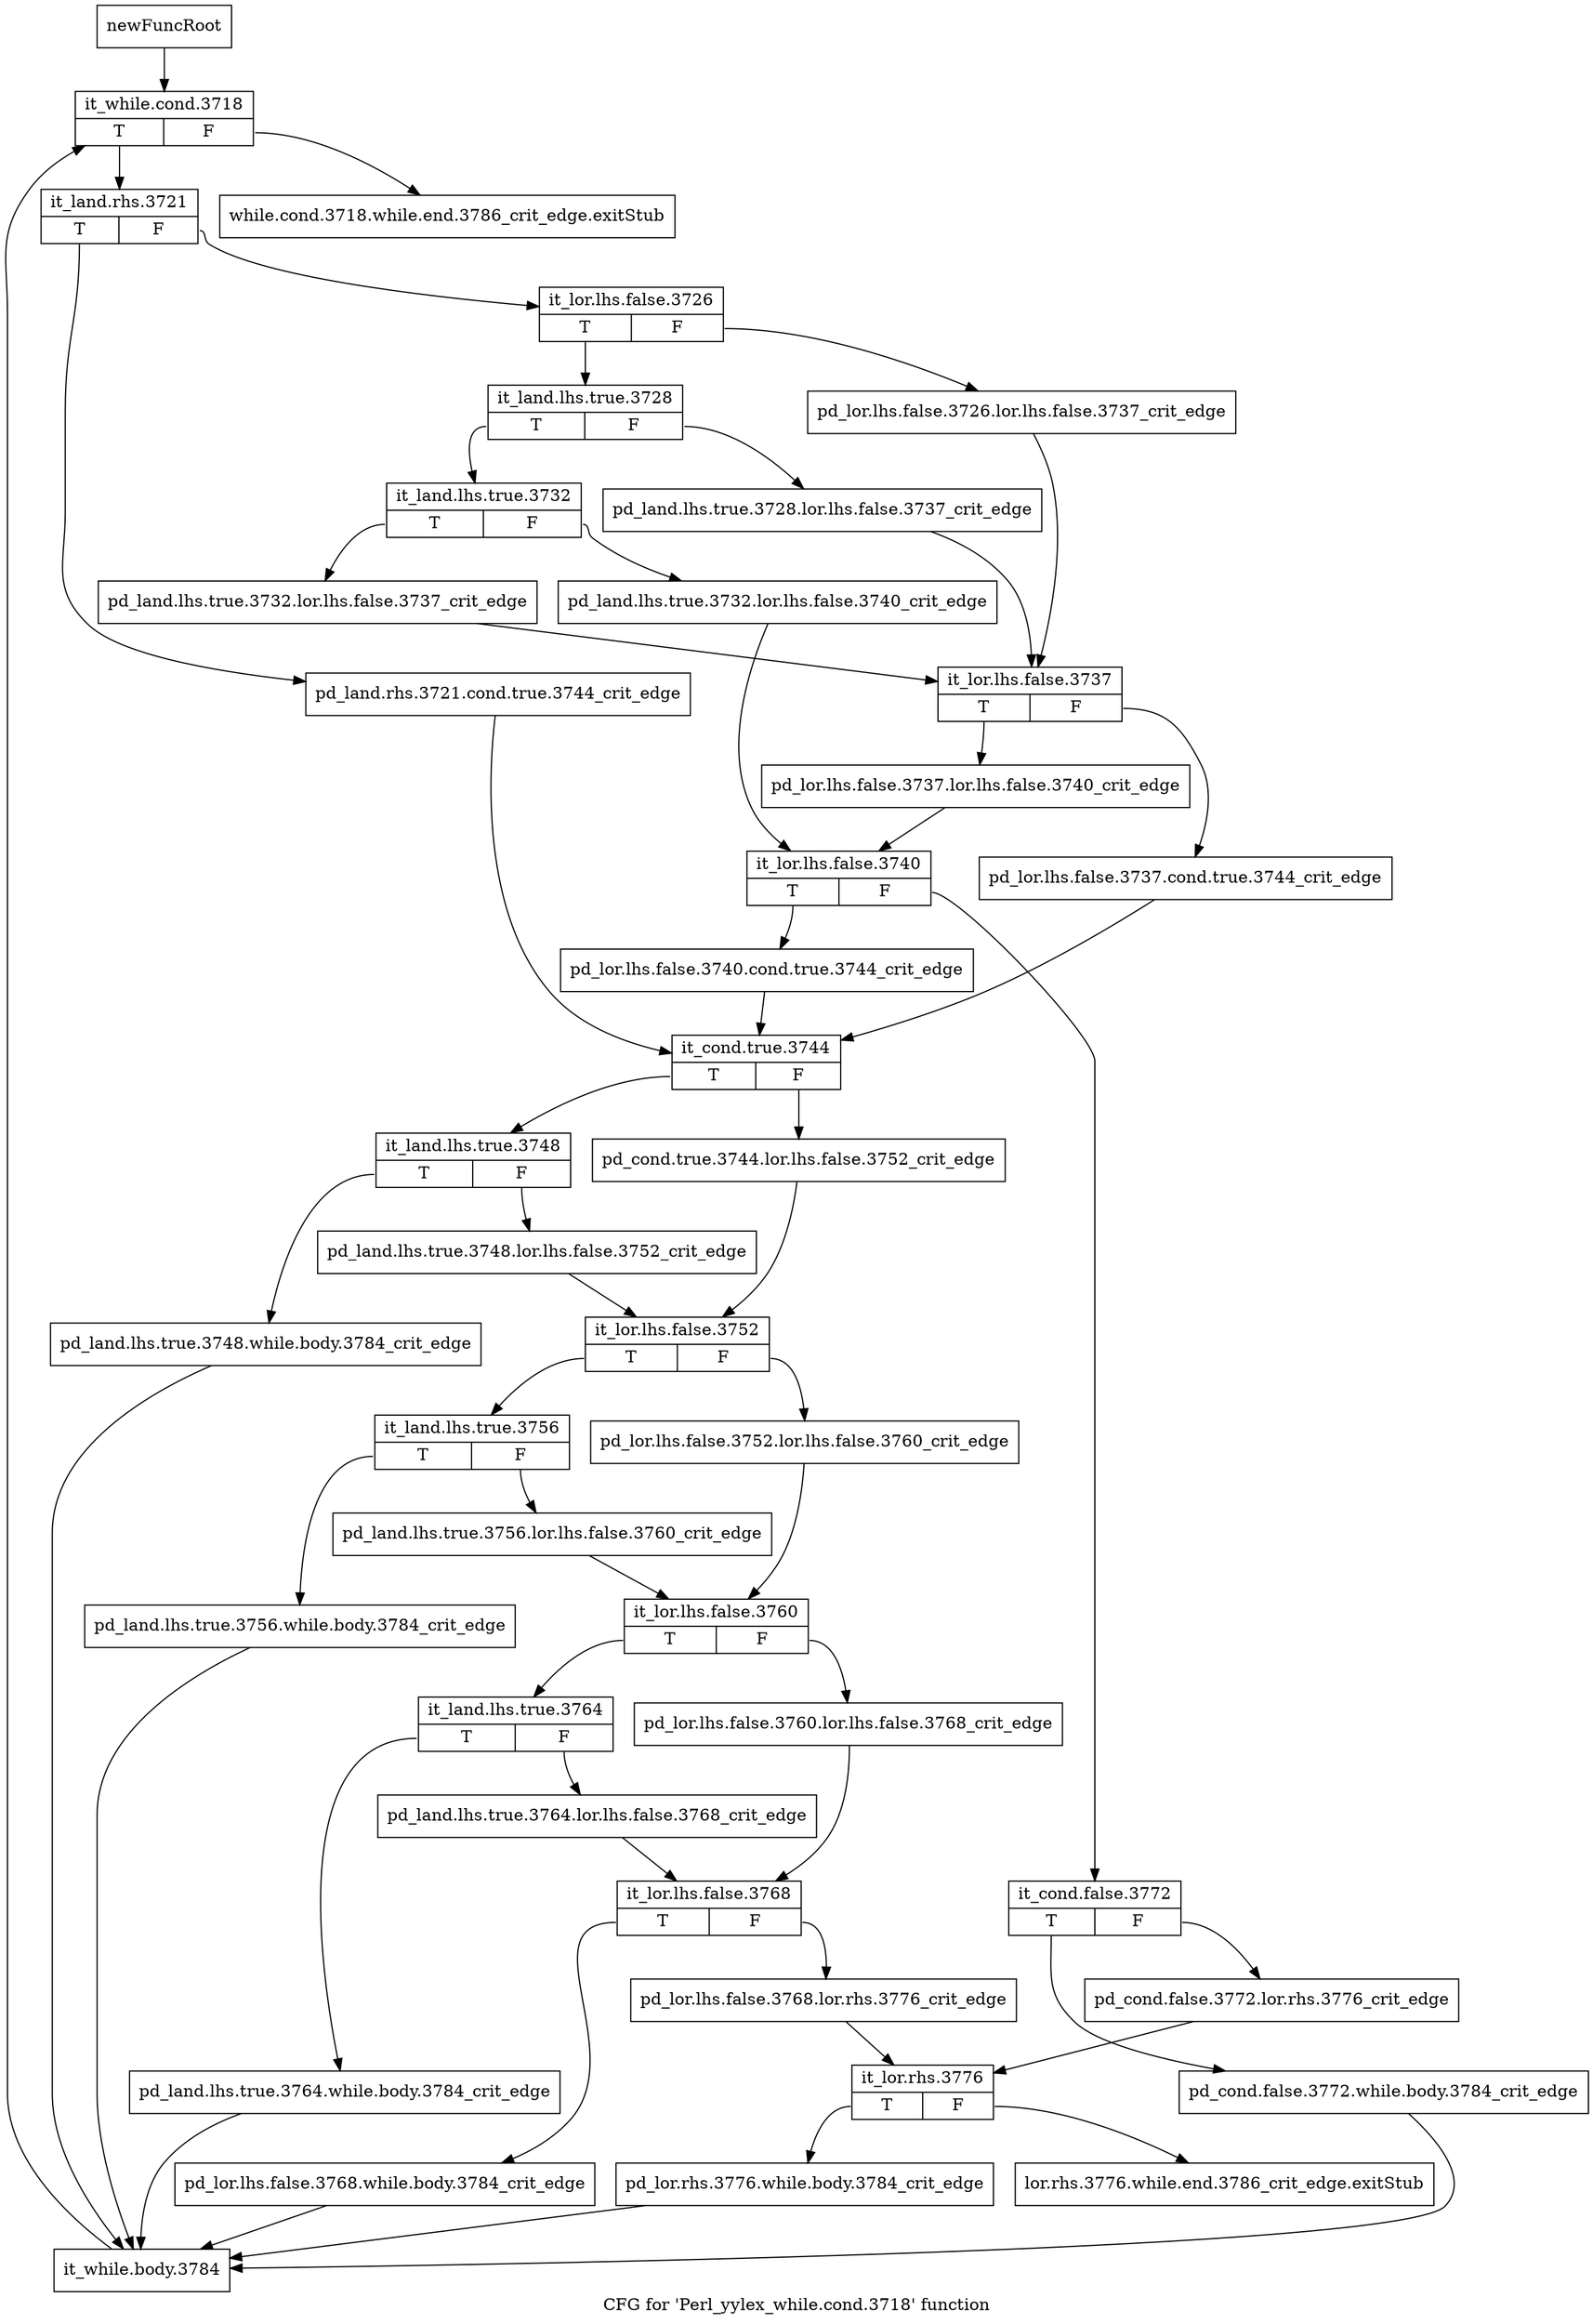 digraph "CFG for 'Perl_yylex_while.cond.3718' function" {
	label="CFG for 'Perl_yylex_while.cond.3718' function";

	Node0x558ded0 [shape=record,label="{newFuncRoot}"];
	Node0x558ded0 -> Node0x558e5d0;
	Node0x558df20 [shape=record,label="{while.cond.3718.while.end.3786_crit_edge.exitStub}"];
	Node0x558df70 [shape=record,label="{lor.rhs.3776.while.end.3786_crit_edge.exitStub}"];
	Node0x558e5d0 [shape=record,label="{it_while.cond.3718|{<s0>T|<s1>F}}"];
	Node0x558e5d0:s0 -> Node0x558e620;
	Node0x558e5d0:s1 -> Node0x558df20;
	Node0x558e620 [shape=record,label="{it_land.rhs.3721|{<s0>T|<s1>F}}"];
	Node0x558e620:s0 -> Node0x558eb20;
	Node0x558e620:s1 -> Node0x558e670;
	Node0x558e670 [shape=record,label="{it_lor.lhs.false.3726|{<s0>T|<s1>F}}"];
	Node0x558e670:s0 -> Node0x558e710;
	Node0x558e670:s1 -> Node0x558e6c0;
	Node0x558e6c0 [shape=record,label="{pd_lor.lhs.false.3726.lor.lhs.false.3737_crit_edge}"];
	Node0x558e6c0 -> Node0x558e8a0;
	Node0x558e710 [shape=record,label="{it_land.lhs.true.3728|{<s0>T|<s1>F}}"];
	Node0x558e710:s0 -> Node0x558e7b0;
	Node0x558e710:s1 -> Node0x558e760;
	Node0x558e760 [shape=record,label="{pd_land.lhs.true.3728.lor.lhs.false.3737_crit_edge}"];
	Node0x558e760 -> Node0x558e8a0;
	Node0x558e7b0 [shape=record,label="{it_land.lhs.true.3732|{<s0>T|<s1>F}}"];
	Node0x558e7b0:s0 -> Node0x558e850;
	Node0x558e7b0:s1 -> Node0x558e800;
	Node0x558e800 [shape=record,label="{pd_land.lhs.true.3732.lor.lhs.false.3740_crit_edge}"];
	Node0x558e800 -> Node0x558e990;
	Node0x558e850 [shape=record,label="{pd_land.lhs.true.3732.lor.lhs.false.3737_crit_edge}"];
	Node0x558e850 -> Node0x558e8a0;
	Node0x558e8a0 [shape=record,label="{it_lor.lhs.false.3737|{<s0>T|<s1>F}}"];
	Node0x558e8a0:s0 -> Node0x558e940;
	Node0x558e8a0:s1 -> Node0x558e8f0;
	Node0x558e8f0 [shape=record,label="{pd_lor.lhs.false.3737.cond.true.3744_crit_edge}"];
	Node0x558e8f0 -> Node0x558eb70;
	Node0x558e940 [shape=record,label="{pd_lor.lhs.false.3737.lor.lhs.false.3740_crit_edge}"];
	Node0x558e940 -> Node0x558e990;
	Node0x558e990 [shape=record,label="{it_lor.lhs.false.3740|{<s0>T|<s1>F}}"];
	Node0x558e990:s0 -> Node0x558ead0;
	Node0x558e990:s1 -> Node0x558e9e0;
	Node0x558e9e0 [shape=record,label="{it_cond.false.3772|{<s0>T|<s1>F}}"];
	Node0x558e9e0:s0 -> Node0x558ea80;
	Node0x558e9e0:s1 -> Node0x558ea30;
	Node0x558ea30 [shape=record,label="{pd_cond.false.3772.lor.rhs.3776_crit_edge}"];
	Node0x558ea30 -> Node0x558efd0;
	Node0x558ea80 [shape=record,label="{pd_cond.false.3772.while.body.3784_crit_edge}"];
	Node0x558ea80 -> Node0x558f1b0;
	Node0x558ead0 [shape=record,label="{pd_lor.lhs.false.3740.cond.true.3744_crit_edge}"];
	Node0x558ead0 -> Node0x558eb70;
	Node0x558eb20 [shape=record,label="{pd_land.rhs.3721.cond.true.3744_crit_edge}"];
	Node0x558eb20 -> Node0x558eb70;
	Node0x558eb70 [shape=record,label="{it_cond.true.3744|{<s0>T|<s1>F}}"];
	Node0x558eb70:s0 -> Node0x558ec10;
	Node0x558eb70:s1 -> Node0x558ebc0;
	Node0x558ebc0 [shape=record,label="{pd_cond.true.3744.lor.lhs.false.3752_crit_edge}"];
	Node0x558ebc0 -> Node0x558ecb0;
	Node0x558ec10 [shape=record,label="{it_land.lhs.true.3748|{<s0>T|<s1>F}}"];
	Node0x558ec10:s0 -> Node0x558f160;
	Node0x558ec10:s1 -> Node0x558ec60;
	Node0x558ec60 [shape=record,label="{pd_land.lhs.true.3748.lor.lhs.false.3752_crit_edge}"];
	Node0x558ec60 -> Node0x558ecb0;
	Node0x558ecb0 [shape=record,label="{it_lor.lhs.false.3752|{<s0>T|<s1>F}}"];
	Node0x558ecb0:s0 -> Node0x558ed50;
	Node0x558ecb0:s1 -> Node0x558ed00;
	Node0x558ed00 [shape=record,label="{pd_lor.lhs.false.3752.lor.lhs.false.3760_crit_edge}"];
	Node0x558ed00 -> Node0x558edf0;
	Node0x558ed50 [shape=record,label="{it_land.lhs.true.3756|{<s0>T|<s1>F}}"];
	Node0x558ed50:s0 -> Node0x558f110;
	Node0x558ed50:s1 -> Node0x558eda0;
	Node0x558eda0 [shape=record,label="{pd_land.lhs.true.3756.lor.lhs.false.3760_crit_edge}"];
	Node0x558eda0 -> Node0x558edf0;
	Node0x558edf0 [shape=record,label="{it_lor.lhs.false.3760|{<s0>T|<s1>F}}"];
	Node0x558edf0:s0 -> Node0x558ee90;
	Node0x558edf0:s1 -> Node0x558ee40;
	Node0x558ee40 [shape=record,label="{pd_lor.lhs.false.3760.lor.lhs.false.3768_crit_edge}"];
	Node0x558ee40 -> Node0x558ef30;
	Node0x558ee90 [shape=record,label="{it_land.lhs.true.3764|{<s0>T|<s1>F}}"];
	Node0x558ee90:s0 -> Node0x558f0c0;
	Node0x558ee90:s1 -> Node0x558eee0;
	Node0x558eee0 [shape=record,label="{pd_land.lhs.true.3764.lor.lhs.false.3768_crit_edge}"];
	Node0x558eee0 -> Node0x558ef30;
	Node0x558ef30 [shape=record,label="{it_lor.lhs.false.3768|{<s0>T|<s1>F}}"];
	Node0x558ef30:s0 -> Node0x558f070;
	Node0x558ef30:s1 -> Node0x558ef80;
	Node0x558ef80 [shape=record,label="{pd_lor.lhs.false.3768.lor.rhs.3776_crit_edge}"];
	Node0x558ef80 -> Node0x558efd0;
	Node0x558efd0 [shape=record,label="{it_lor.rhs.3776|{<s0>T|<s1>F}}"];
	Node0x558efd0:s0 -> Node0x558f020;
	Node0x558efd0:s1 -> Node0x558df70;
	Node0x558f020 [shape=record,label="{pd_lor.rhs.3776.while.body.3784_crit_edge}"];
	Node0x558f020 -> Node0x558f1b0;
	Node0x558f070 [shape=record,label="{pd_lor.lhs.false.3768.while.body.3784_crit_edge}"];
	Node0x558f070 -> Node0x558f1b0;
	Node0x558f0c0 [shape=record,label="{pd_land.lhs.true.3764.while.body.3784_crit_edge}"];
	Node0x558f0c0 -> Node0x558f1b0;
	Node0x558f110 [shape=record,label="{pd_land.lhs.true.3756.while.body.3784_crit_edge}"];
	Node0x558f110 -> Node0x558f1b0;
	Node0x558f160 [shape=record,label="{pd_land.lhs.true.3748.while.body.3784_crit_edge}"];
	Node0x558f160 -> Node0x558f1b0;
	Node0x558f1b0 [shape=record,label="{it_while.body.3784}"];
	Node0x558f1b0 -> Node0x558e5d0;
}
